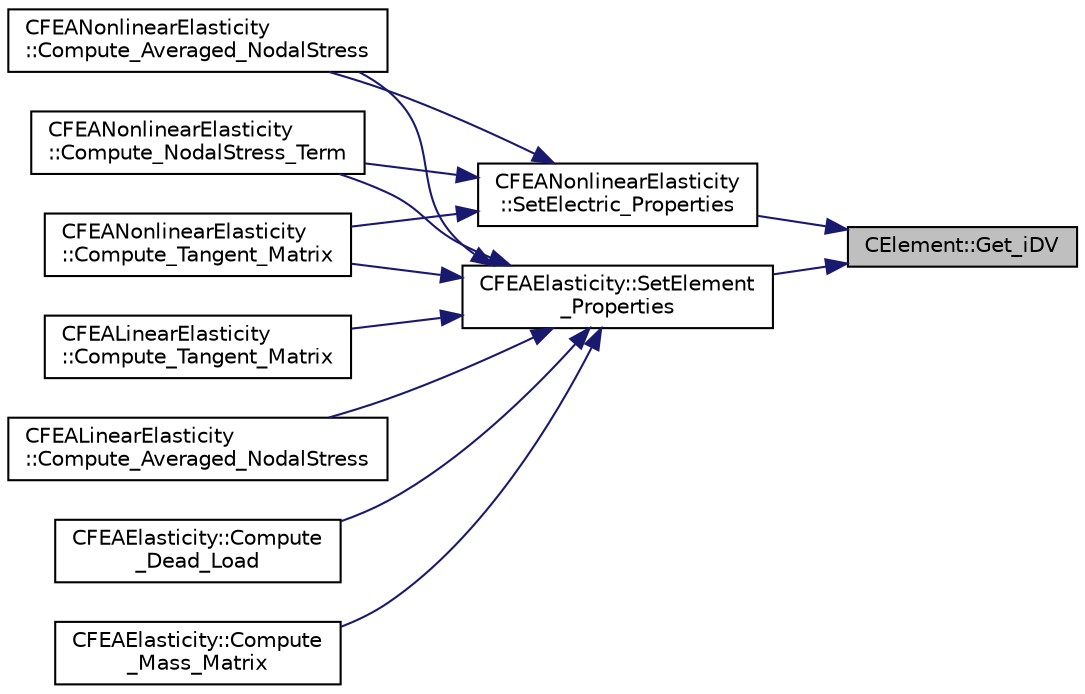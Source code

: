 digraph "CElement::Get_iDV"
{
 // LATEX_PDF_SIZE
  edge [fontname="Helvetica",fontsize="10",labelfontname="Helvetica",labelfontsize="10"];
  node [fontname="Helvetica",fontsize="10",shape=record];
  rankdir="RL";
  Node1 [label="CElement::Get_iDV",height=0.2,width=0.4,color="black", fillcolor="grey75", style="filled", fontcolor="black",tooltip="Return the value of the identifier for the Design Variable."];
  Node1 -> Node2 [dir="back",color="midnightblue",fontsize="10",style="solid",fontname="Helvetica"];
  Node2 [label="CFEANonlinearElasticity\l::SetElectric_Properties",height=0.2,width=0.4,color="black", fillcolor="white", style="filled",URL="$classCFEANonlinearElasticity.html#a1bcc160d8cda2eb70bdd7d7b7dfef948",tooltip="Set element electric properties."];
  Node2 -> Node3 [dir="back",color="midnightblue",fontsize="10",style="solid",fontname="Helvetica"];
  Node3 [label="CFEANonlinearElasticity\l::Compute_Averaged_NodalStress",height=0.2,width=0.4,color="black", fillcolor="white", style="filled",URL="$classCFEANonlinearElasticity.html#a5e58a54abd621567a59edb8cf8e1840a",tooltip="Compute averaged nodal stresses (for post processing)."];
  Node2 -> Node4 [dir="back",color="midnightblue",fontsize="10",style="solid",fontname="Helvetica"];
  Node4 [label="CFEANonlinearElasticity\l::Compute_NodalStress_Term",height=0.2,width=0.4,color="black", fillcolor="white", style="filled",URL="$classCFEANonlinearElasticity.html#a898db96454279eeab05c6f91408e233c",tooltip="Compute the nodal stress terms for an element."];
  Node2 -> Node5 [dir="back",color="midnightblue",fontsize="10",style="solid",fontname="Helvetica"];
  Node5 [label="CFEANonlinearElasticity\l::Compute_Tangent_Matrix",height=0.2,width=0.4,color="black", fillcolor="white", style="filled",URL="$classCFEANonlinearElasticity.html#a030a902bbc782bab5bcad7479cae99bf",tooltip="Build the tangent stiffness matrix of an element."];
  Node1 -> Node6 [dir="back",color="midnightblue",fontsize="10",style="solid",fontname="Helvetica"];
  Node6 [label="CFEAElasticity::SetElement\l_Properties",height=0.2,width=0.4,color="black", fillcolor="white", style="filled",URL="$classCFEAElasticity.html#a918d0f5ce089fd83e5ca59c42da45e3e",tooltip="Set element material properties."];
  Node6 -> Node7 [dir="back",color="midnightblue",fontsize="10",style="solid",fontname="Helvetica"];
  Node7 [label="CFEALinearElasticity\l::Compute_Averaged_NodalStress",height=0.2,width=0.4,color="black", fillcolor="white", style="filled",URL="$classCFEALinearElasticity.html#a288e8d51aa0dbb19df8abbbbcdbac73d",tooltip="Compute averaged nodal stresses (for post processing)."];
  Node6 -> Node3 [dir="back",color="midnightblue",fontsize="10",style="solid",fontname="Helvetica"];
  Node6 -> Node8 [dir="back",color="midnightblue",fontsize="10",style="solid",fontname="Helvetica"];
  Node8 [label="CFEAElasticity::Compute\l_Dead_Load",height=0.2,width=0.4,color="black", fillcolor="white", style="filled",URL="$classCFEAElasticity.html#a31ab10608a0f2b45808ee5635f0ec7d5",tooltip="Compute the nodal gravity loads for an element."];
  Node6 -> Node9 [dir="back",color="midnightblue",fontsize="10",style="solid",fontname="Helvetica"];
  Node9 [label="CFEAElasticity::Compute\l_Mass_Matrix",height=0.2,width=0.4,color="black", fillcolor="white", style="filled",URL="$classCFEAElasticity.html#aa915d6053f8f7ea785ce4a44033b3c18",tooltip="Build the mass matrix of an element."];
  Node6 -> Node4 [dir="back",color="midnightblue",fontsize="10",style="solid",fontname="Helvetica"];
  Node6 -> Node10 [dir="back",color="midnightblue",fontsize="10",style="solid",fontname="Helvetica"];
  Node10 [label="CFEALinearElasticity\l::Compute_Tangent_Matrix",height=0.2,width=0.4,color="black", fillcolor="white", style="filled",URL="$classCFEALinearElasticity.html#a294b57499c97b1aeeb60330818f99ca4",tooltip="Build the tangent stiffness matrix of an element."];
  Node6 -> Node5 [dir="back",color="midnightblue",fontsize="10",style="solid",fontname="Helvetica"];
}
